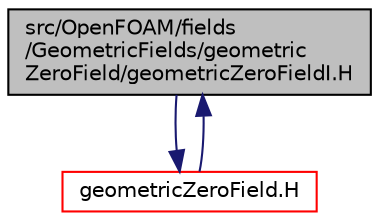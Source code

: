 digraph "src/OpenFOAM/fields/GeometricFields/geometricZeroField/geometricZeroFieldI.H"
{
  bgcolor="transparent";
  edge [fontname="Helvetica",fontsize="10",labelfontname="Helvetica",labelfontsize="10"];
  node [fontname="Helvetica",fontsize="10",shape=record];
  Node1 [label="src/OpenFOAM/fields\l/GeometricFields/geometric\lZeroField/geometricZeroFieldI.H",height=0.2,width=0.4,color="black", fillcolor="grey75", style="filled", fontcolor="black"];
  Node1 -> Node2 [color="midnightblue",fontsize="10",style="solid",fontname="Helvetica"];
  Node2 [label="geometricZeroField.H",height=0.2,width=0.4,color="red",URL="$a08202.html"];
  Node2 -> Node1 [color="midnightblue",fontsize="10",style="solid",fontname="Helvetica"];
}
